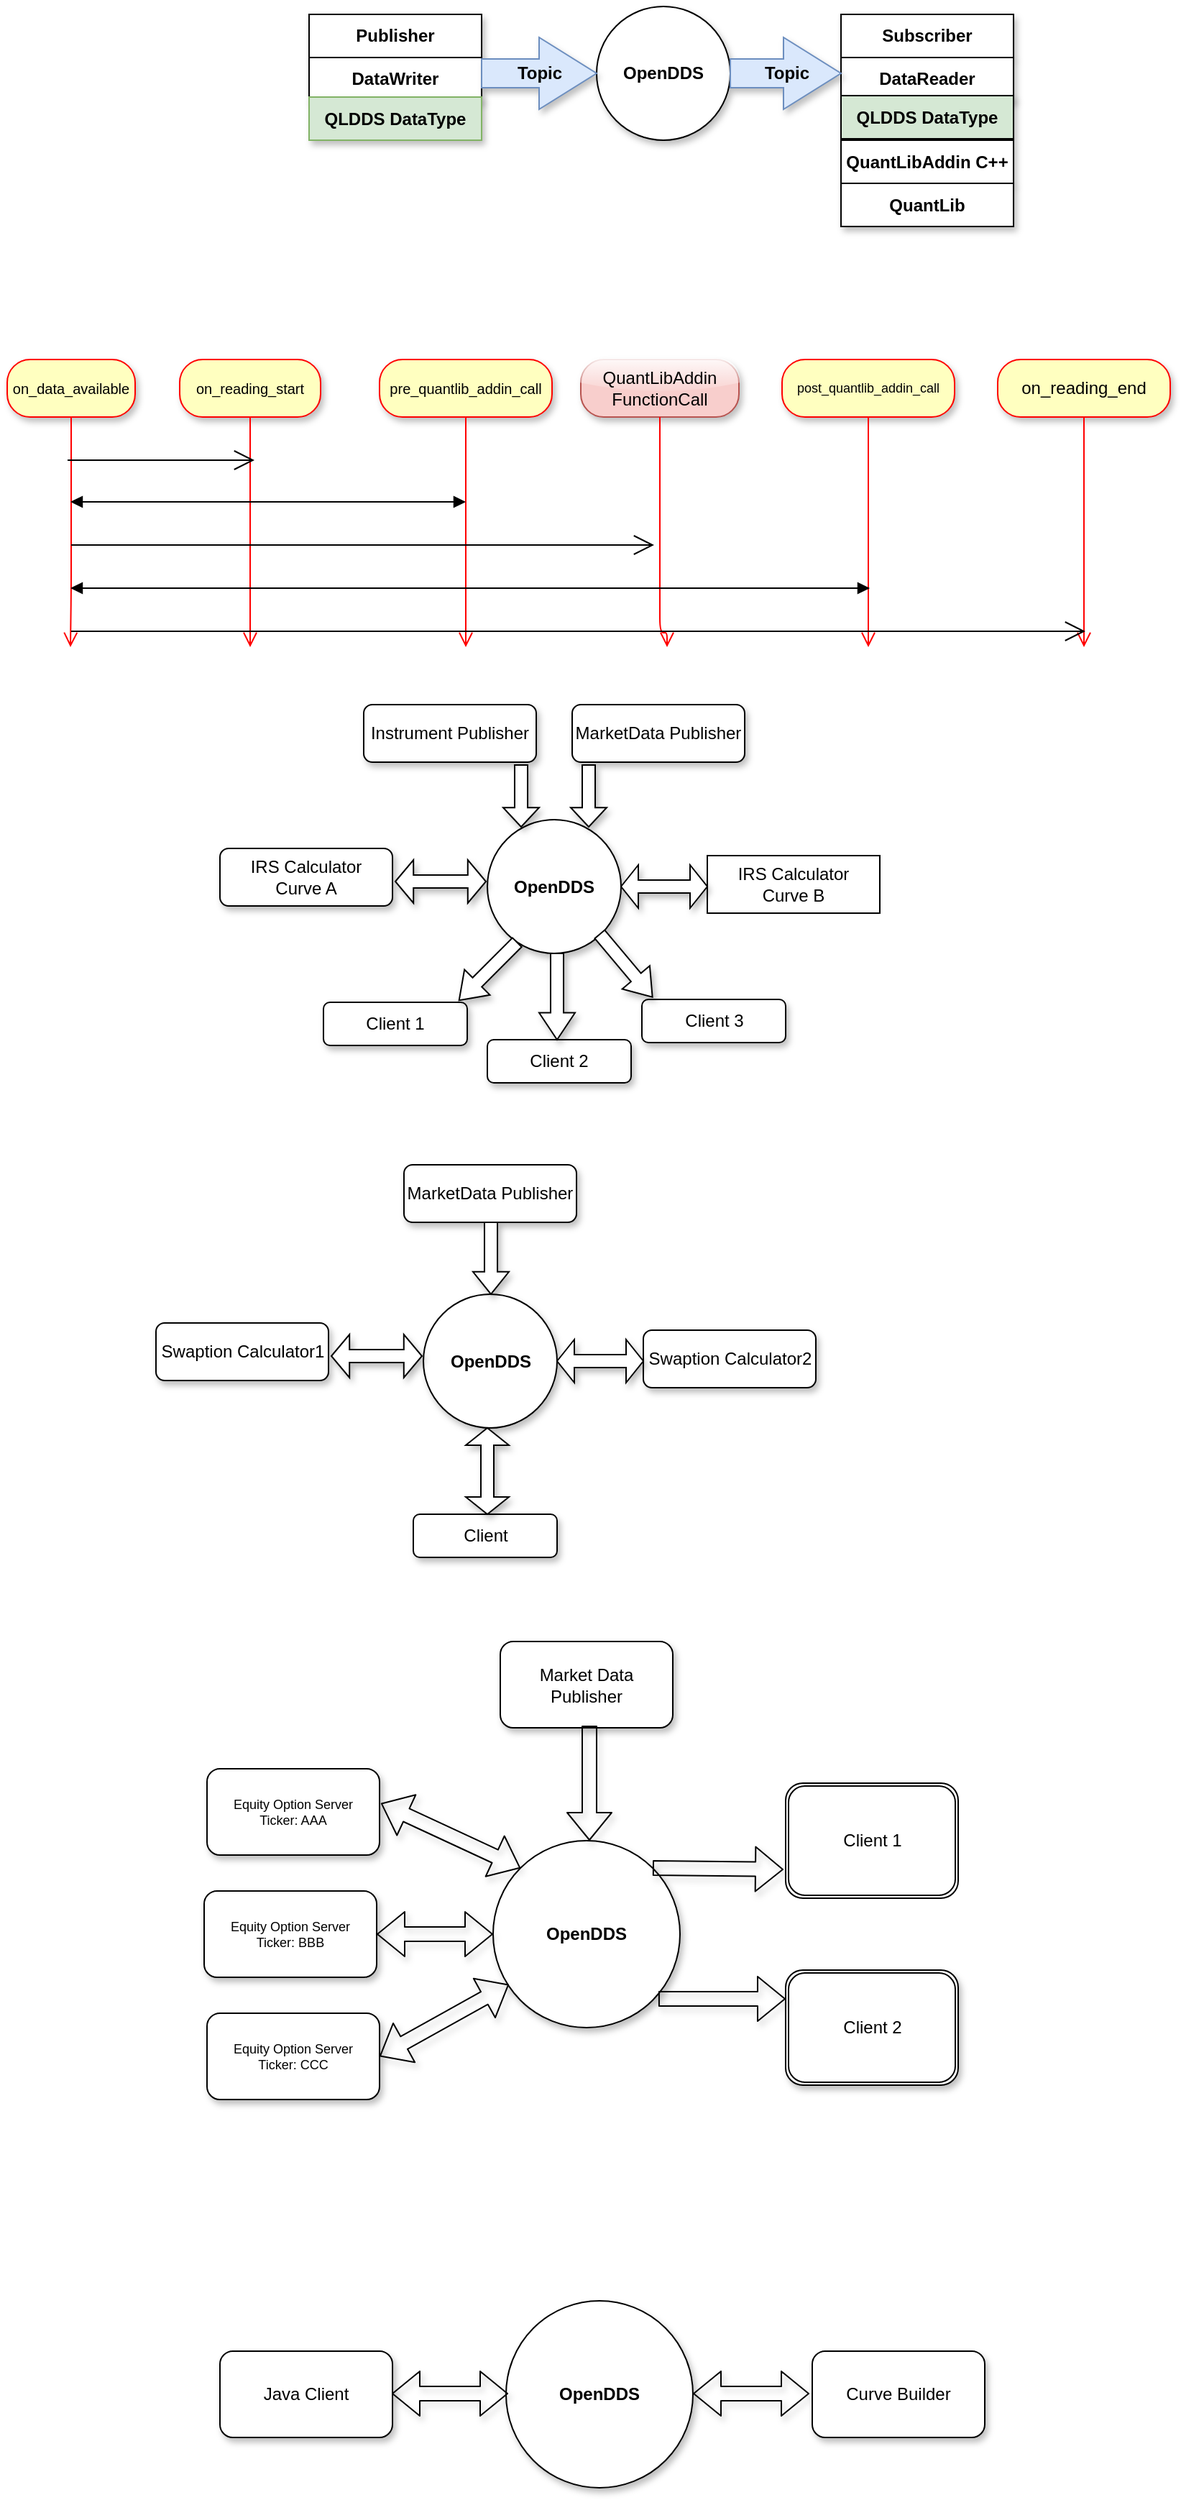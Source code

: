 <mxfile version="12.2.0" type="github" pages="1">
  <diagram id="FgFeBv1eccKTeo6hjX-A" name="Page-1">
    <mxGraphModel dx="952" dy="1168" grid="1" gridSize="10" guides="1" tooltips="1" connect="1" arrows="1" fold="1" page="1" pageScale="1" pageWidth="850" pageHeight="3500" math="0" shadow="0">
      <root>
        <mxCell id="0"/>
        <mxCell id="1" parent="0"/>
        <mxCell id="dGfULtTPnIdKDtHaVdav-1" value="OpenDDS" style="ellipse;whiteSpace=wrap;html=1;aspect=fixed;fontStyle=1;shadow=1;" vertex="1" parent="1">
          <mxGeometry x="430" y="154.5" width="93" height="93" as="geometry"/>
        </mxCell>
        <mxCell id="dGfULtTPnIdKDtHaVdav-2" value="&lt;b&gt;Publisher&lt;/b&gt;" style="rounded=0;whiteSpace=wrap;html=1;shadow=1;" vertex="1" parent="1">
          <mxGeometry x="230" y="160" width="120" height="30" as="geometry"/>
        </mxCell>
        <mxCell id="dGfULtTPnIdKDtHaVdav-6" value="&lt;b&gt;DataWriter&lt;/b&gt;" style="rounded=0;whiteSpace=wrap;html=1;shadow=1;" vertex="1" parent="1">
          <mxGeometry x="230" y="190" width="120" height="30" as="geometry"/>
        </mxCell>
        <mxCell id="dGfULtTPnIdKDtHaVdav-7" value="&lt;b&gt;QLDDS DataType&lt;br&gt;&lt;/b&gt;" style="rounded=0;whiteSpace=wrap;html=1;fillColor=#d5e8d4;strokeColor=#82b366;shadow=1;" vertex="1" parent="1">
          <mxGeometry x="230" y="217.5" width="120" height="30" as="geometry"/>
        </mxCell>
        <mxCell id="dGfULtTPnIdKDtHaVdav-9" value="Topic" style="html=1;shadow=1;dashed=0;align=center;verticalAlign=middle;shape=mxgraph.arrows2.arrow;dy=0.6;dx=40;notch=0;fillColor=#dae8fc;strokeColor=#6c8ebf;fontStyle=1" vertex="1" parent="1">
          <mxGeometry x="350" y="176" width="80" height="50" as="geometry"/>
        </mxCell>
        <mxCell id="dGfULtTPnIdKDtHaVdav-10" value="&lt;b&gt;Subscriber&lt;/b&gt;" style="rounded=0;whiteSpace=wrap;html=1;shadow=1;" vertex="1" parent="1">
          <mxGeometry x="600" y="160" width="120" height="30" as="geometry"/>
        </mxCell>
        <mxCell id="dGfULtTPnIdKDtHaVdav-11" value="&lt;b&gt;DataReader&lt;/b&gt;" style="rounded=0;whiteSpace=wrap;html=1;shadow=1;" vertex="1" parent="1">
          <mxGeometry x="600" y="190" width="120" height="30" as="geometry"/>
        </mxCell>
        <mxCell id="dGfULtTPnIdKDtHaVdav-12" value="&lt;b&gt;QLDDS DataType&lt;/b&gt;" style="rounded=0;whiteSpace=wrap;html=1;fillColor=#d5e8d4;strokeColor=#000000;glass=0;shadow=1;comic=0;" vertex="1" parent="1">
          <mxGeometry x="600" y="216.5" width="120" height="30" as="geometry"/>
        </mxCell>
        <mxCell id="dGfULtTPnIdKDtHaVdav-13" value="&lt;b&gt;QuantLibAddin C++&lt;/b&gt;" style="rounded=0;whiteSpace=wrap;html=1;strokeColor=#000000;shadow=1;" vertex="1" parent="1">
          <mxGeometry x="600" y="247.5" width="120" height="30" as="geometry"/>
        </mxCell>
        <mxCell id="dGfULtTPnIdKDtHaVdav-14" value="&lt;b&gt;QuantLib&lt;/b&gt;" style="rounded=0;whiteSpace=wrap;html=1;shadow=1;" vertex="1" parent="1">
          <mxGeometry x="600" y="277.5" width="120" height="30" as="geometry"/>
        </mxCell>
        <mxCell id="dGfULtTPnIdKDtHaVdav-15" value="Topic" style="html=1;shadow=1;dashed=0;align=center;verticalAlign=middle;shape=mxgraph.arrows2.arrow;dy=0.6;dx=40;notch=0;fillColor=#dae8fc;strokeColor=#6c8ebf;fontStyle=1" vertex="1" parent="1">
          <mxGeometry x="523" y="176" width="77" height="50" as="geometry"/>
        </mxCell>
        <mxCell id="dGfULtTPnIdKDtHaVdav-18" value="on_data_available" style="rounded=1;whiteSpace=wrap;html=1;arcSize=40;fontColor=#000000;fillColor=#ffffc0;strokeColor=#ff0000;shadow=1;glass=0;comic=0;fontSize=10;" vertex="1" parent="1">
          <mxGeometry x="20" y="400" width="89" height="40" as="geometry"/>
        </mxCell>
        <mxCell id="dGfULtTPnIdKDtHaVdav-19" value="" style="edgeStyle=orthogonalEdgeStyle;html=1;verticalAlign=bottom;endArrow=open;endSize=8;strokeColor=#ff0000;" edge="1" source="dGfULtTPnIdKDtHaVdav-18" parent="1">
          <mxGeometry relative="1" as="geometry">
            <mxPoint x="64" y="600" as="targetPoint"/>
            <Array as="points">
              <mxPoint x="64" y="560"/>
              <mxPoint x="64" y="560"/>
            </Array>
          </mxGeometry>
        </mxCell>
        <mxCell id="dGfULtTPnIdKDtHaVdav-20" value="on_reading_start" style="rounded=1;whiteSpace=wrap;html=1;arcSize=40;fontColor=#000000;fillColor=#ffffc0;strokeColor=#ff0000;shadow=1;glass=0;comic=0;fontSize=10;" vertex="1" parent="1">
          <mxGeometry x="140" y="400" width="98" height="40" as="geometry"/>
        </mxCell>
        <mxCell id="dGfULtTPnIdKDtHaVdav-21" value="" style="edgeStyle=orthogonalEdgeStyle;html=1;verticalAlign=bottom;endArrow=open;endSize=8;strokeColor=#ff0000;" edge="1" source="dGfULtTPnIdKDtHaVdav-20" parent="1">
          <mxGeometry relative="1" as="geometry">
            <mxPoint x="189" y="600" as="targetPoint"/>
          </mxGeometry>
        </mxCell>
        <mxCell id="dGfULtTPnIdKDtHaVdav-24" value="pre_quantlib_addin_call" style="rounded=1;whiteSpace=wrap;html=1;arcSize=40;fontColor=#000000;fillColor=#ffffc0;strokeColor=#ff0000;shadow=1;glass=0;comic=0;fontSize=10;" vertex="1" parent="1">
          <mxGeometry x="279" y="400" width="120" height="40" as="geometry"/>
        </mxCell>
        <mxCell id="dGfULtTPnIdKDtHaVdav-25" value="" style="edgeStyle=orthogonalEdgeStyle;html=1;verticalAlign=bottom;endArrow=open;endSize=8;strokeColor=#ff0000;" edge="1" source="dGfULtTPnIdKDtHaVdav-24" parent="1">
          <mxGeometry relative="1" as="geometry">
            <mxPoint x="339" y="600" as="targetPoint"/>
          </mxGeometry>
        </mxCell>
        <mxCell id="dGfULtTPnIdKDtHaVdav-28" value="" style="endArrow=block;startArrow=block;endFill=1;startFill=1;html=1;fontSize=10;" edge="1" parent="1">
          <mxGeometry width="160" relative="1" as="geometry">
            <mxPoint x="64" y="499" as="sourcePoint"/>
            <mxPoint x="339" y="499" as="targetPoint"/>
          </mxGeometry>
        </mxCell>
        <mxCell id="dGfULtTPnIdKDtHaVdav-29" value="QuantLibAddin&lt;br&gt;FunctionCall" style="rounded=1;whiteSpace=wrap;html=1;arcSize=40;fillColor=#f8cecc;strokeColor=#b85450;shadow=1;glass=1;comic=0;" vertex="1" parent="1">
          <mxGeometry x="419" y="400" width="110" height="40" as="geometry"/>
        </mxCell>
        <mxCell id="dGfULtTPnIdKDtHaVdav-30" value="" style="edgeStyle=orthogonalEdgeStyle;html=1;verticalAlign=bottom;endArrow=open;endSize=8;strokeColor=#ff0000;fontSize=10;" edge="1" parent="1">
          <mxGeometry relative="1" as="geometry">
            <mxPoint x="479" y="600" as="targetPoint"/>
            <mxPoint x="474" y="440" as="sourcePoint"/>
            <Array as="points">
              <mxPoint x="474" y="590"/>
              <mxPoint x="479" y="590"/>
            </Array>
          </mxGeometry>
        </mxCell>
        <mxCell id="dGfULtTPnIdKDtHaVdav-34" value="post_quantlib_addin_call" style="rounded=1;whiteSpace=wrap;html=1;arcSize=40;fontColor=#000000;fillColor=#ffffc0;strokeColor=#ff0000;shadow=1;glass=0;comic=0;fontSize=9;" vertex="1" parent="1">
          <mxGeometry x="559" y="400" width="120" height="40" as="geometry"/>
        </mxCell>
        <mxCell id="dGfULtTPnIdKDtHaVdav-35" value="" style="edgeStyle=orthogonalEdgeStyle;html=1;verticalAlign=bottom;endArrow=open;endSize=8;strokeColor=#ff0000;fontSize=10;" edge="1" source="dGfULtTPnIdKDtHaVdav-34" parent="1">
          <mxGeometry relative="1" as="geometry">
            <mxPoint x="619" y="600" as="targetPoint"/>
          </mxGeometry>
        </mxCell>
        <mxCell id="dGfULtTPnIdKDtHaVdav-39" value="on_reading_end" style="rounded=1;whiteSpace=wrap;html=1;arcSize=40;fontColor=#000000;fillColor=#ffffc0;strokeColor=#ff0000;shadow=1;glass=0;comic=0;" vertex="1" parent="1">
          <mxGeometry x="709" y="400" width="120" height="40" as="geometry"/>
        </mxCell>
        <mxCell id="dGfULtTPnIdKDtHaVdav-40" value="" style="edgeStyle=orthogonalEdgeStyle;html=1;verticalAlign=bottom;endArrow=open;endSize=8;strokeColor=#ff0000;fontSize=9;" edge="1" source="dGfULtTPnIdKDtHaVdav-39" parent="1">
          <mxGeometry relative="1" as="geometry">
            <mxPoint x="769" y="600" as="targetPoint"/>
          </mxGeometry>
        </mxCell>
        <mxCell id="dGfULtTPnIdKDtHaVdav-42" value="" style="endArrow=block;startArrow=block;endFill=1;startFill=1;html=1;fontSize=9;" edge="1" parent="1">
          <mxGeometry width="160" relative="1" as="geometry">
            <mxPoint x="64" y="559" as="sourcePoint"/>
            <mxPoint x="620" y="559" as="targetPoint"/>
          </mxGeometry>
        </mxCell>
        <mxCell id="dGfULtTPnIdKDtHaVdav-49" value="" style="endArrow=open;endFill=1;endSize=12;html=1;fontSize=9;" edge="1" parent="1">
          <mxGeometry width="160" relative="1" as="geometry">
            <mxPoint x="62" y="470" as="sourcePoint"/>
            <mxPoint x="192" y="470" as="targetPoint"/>
          </mxGeometry>
        </mxCell>
        <mxCell id="dGfULtTPnIdKDtHaVdav-50" value="" style="endArrow=open;endFill=1;endSize=12;html=1;fontSize=9;" edge="1" parent="1">
          <mxGeometry width="160" relative="1" as="geometry">
            <mxPoint x="64.5" y="529" as="sourcePoint"/>
            <mxPoint x="470" y="529" as="targetPoint"/>
          </mxGeometry>
        </mxCell>
        <mxCell id="dGfULtTPnIdKDtHaVdav-51" value="" style="endArrow=open;endFill=1;endSize=12;html=1;fontSize=9;" edge="1" parent="1">
          <mxGeometry width="160" relative="1" as="geometry">
            <mxPoint x="64.5" y="589" as="sourcePoint"/>
            <mxPoint x="770" y="589" as="targetPoint"/>
          </mxGeometry>
        </mxCell>
        <mxCell id="dGfULtTPnIdKDtHaVdav-53" value="&lt;font style=&quot;font-size: 12px&quot;&gt;Instrument Publisher&lt;/font&gt;" style="rounded=1;whiteSpace=wrap;html=1;shadow=1;glass=0;comic=0;strokeColor=#000000;fontSize=9;" vertex="1" parent="1">
          <mxGeometry x="268" y="640" width="120" height="40" as="geometry"/>
        </mxCell>
        <mxCell id="dGfULtTPnIdKDtHaVdav-54" value="&lt;font style=&quot;font-size: 12px&quot;&gt;MarketData Publisher&lt;/font&gt;" style="rounded=1;whiteSpace=wrap;html=1;shadow=1;glass=0;comic=0;strokeColor=#000000;fontSize=9;" vertex="1" parent="1">
          <mxGeometry x="413" y="640" width="120" height="40" as="geometry"/>
        </mxCell>
        <mxCell id="dGfULtTPnIdKDtHaVdav-55" value="OpenDDS" style="ellipse;whiteSpace=wrap;html=1;aspect=fixed;fontStyle=1;shadow=1;" vertex="1" parent="1">
          <mxGeometry x="354" y="720" width="93" height="93" as="geometry"/>
        </mxCell>
        <mxCell id="dGfULtTPnIdKDtHaVdav-56" value="&lt;font style=&quot;font-size: 12px&quot;&gt;IRS Calculator&lt;br&gt;Curve A&lt;br&gt;&lt;/font&gt;" style="rounded=1;whiteSpace=wrap;html=1;shadow=1;glass=0;comic=0;strokeColor=#000000;fontSize=9;" vertex="1" parent="1">
          <mxGeometry x="168" y="740" width="120" height="40" as="geometry"/>
        </mxCell>
        <mxCell id="dGfULtTPnIdKDtHaVdav-57" value="&lt;font style=&quot;font-size: 12px&quot;&gt;&lt;span style=&quot;white-space: normal&quot;&gt;IRS Calculator&lt;/span&gt;&lt;br style=&quot;white-space: normal&quot;&gt;&lt;span style=&quot;white-space: normal&quot;&gt;Curve B&lt;/span&gt;&lt;/font&gt;" style="rounded=0;whiteSpace=wrap;html=1;shadow=0;glass=0;comic=0;strokeColor=#000000;fontSize=9;" vertex="1" parent="1">
          <mxGeometry x="507" y="745" width="120" height="40" as="geometry"/>
        </mxCell>
        <mxCell id="dGfULtTPnIdKDtHaVdav-58" value="&lt;font style=&quot;font-size: 12px&quot;&gt;Client 1&lt;/font&gt;" style="rounded=1;whiteSpace=wrap;html=1;shadow=1;glass=0;comic=0;strokeColor=#000000;fontSize=9;" vertex="1" parent="1">
          <mxGeometry x="240" y="847" width="100" height="30" as="geometry"/>
        </mxCell>
        <mxCell id="dGfULtTPnIdKDtHaVdav-59" value="&lt;font style=&quot;font-size: 12px&quot;&gt;Client 2&lt;/font&gt;" style="rounded=1;whiteSpace=wrap;html=1;shadow=1;glass=0;comic=0;strokeColor=#000000;fontSize=9;" vertex="1" parent="1">
          <mxGeometry x="354" y="873" width="100" height="30" as="geometry"/>
        </mxCell>
        <mxCell id="dGfULtTPnIdKDtHaVdav-60" value="&lt;font style=&quot;font-size: 12px&quot;&gt;Client 3&lt;/font&gt;" style="rounded=1;whiteSpace=wrap;html=1;shadow=1;glass=0;comic=0;strokeColor=#000000;fontSize=9;" vertex="1" parent="1">
          <mxGeometry x="461.5" y="845" width="100" height="30" as="geometry"/>
        </mxCell>
        <mxCell id="dGfULtTPnIdKDtHaVdav-65" value="" style="shape=doubleArrow;whiteSpace=wrap;html=1;shadow=1;glass=0;comic=0;strokeColor=#000000;fontSize=9;" vertex="1" parent="1">
          <mxGeometry x="290" y="748" width="63" height="30" as="geometry"/>
        </mxCell>
        <mxCell id="dGfULtTPnIdKDtHaVdav-67" value="" style="shape=doubleArrow;whiteSpace=wrap;html=1;shadow=1;glass=0;comic=0;strokeColor=#000000;fontSize=9;" vertex="1" parent="1">
          <mxGeometry x="447" y="751.5" width="60" height="30" as="geometry"/>
        </mxCell>
        <mxCell id="dGfULtTPnIdKDtHaVdav-73" value="" style="shape=singleArrow;direction=south;whiteSpace=wrap;html=1;shadow=1;glass=0;comic=0;strokeColor=#000000;fontSize=9;arrowWidth=0.36;arrowSize=0.312;" vertex="1" parent="1">
          <mxGeometry x="365" y="682" width="25" height="43" as="geometry"/>
        </mxCell>
        <mxCell id="dGfULtTPnIdKDtHaVdav-78" value="" style="shape=singleArrow;direction=south;whiteSpace=wrap;html=1;shadow=1;glass=0;comic=0;strokeColor=#000000;fontSize=9;arrowWidth=0.36;arrowSize=0.312;" vertex="1" parent="1">
          <mxGeometry x="412" y="682" width="25" height="43" as="geometry"/>
        </mxCell>
        <mxCell id="dGfULtTPnIdKDtHaVdav-80" value="" style="shape=singleArrow;direction=south;whiteSpace=wrap;html=1;shadow=1;glass=0;comic=0;strokeColor=#000000;fontSize=9;arrowWidth=0.36;arrowSize=0.312;rotation=-40;" vertex="1" parent="1">
          <mxGeometry x="438" y="793" width="25" height="57" as="geometry"/>
        </mxCell>
        <mxCell id="dGfULtTPnIdKDtHaVdav-81" value="" style="shape=singleArrow;direction=south;whiteSpace=wrap;html=1;shadow=1;glass=0;comic=0;strokeColor=#000000;fontSize=9;arrowWidth=0.36;arrowSize=0.312;" vertex="1" parent="1">
          <mxGeometry x="390" y="813" width="25" height="60" as="geometry"/>
        </mxCell>
        <mxCell id="dGfULtTPnIdKDtHaVdav-82" value="" style="shape=singleArrow;direction=south;whiteSpace=wrap;html=1;shadow=1;glass=0;comic=0;strokeColor=#000000;fontSize=9;arrowWidth=0.36;arrowSize=0.312;rotation=45;" vertex="1" parent="1">
          <mxGeometry x="342" y="797" width="25" height="57" as="geometry"/>
        </mxCell>
        <mxCell id="dGfULtTPnIdKDtHaVdav-83" value="&lt;font style=&quot;font-size: 12px&quot;&gt;MarketData Publisher&lt;/font&gt;" style="rounded=1;whiteSpace=wrap;html=1;shadow=1;glass=0;comic=0;strokeColor=#000000;fontSize=9;" vertex="1" parent="1">
          <mxGeometry x="296" y="960" width="120" height="40" as="geometry"/>
        </mxCell>
        <mxCell id="dGfULtTPnIdKDtHaVdav-84" value="OpenDDS" style="ellipse;whiteSpace=wrap;html=1;aspect=fixed;fontStyle=1;shadow=1;" vertex="1" parent="1">
          <mxGeometry x="309.5" y="1050" width="93" height="93" as="geometry"/>
        </mxCell>
        <mxCell id="dGfULtTPnIdKDtHaVdav-85" value="&lt;font style=&quot;font-size: 12px&quot;&gt;Swaption Calculator1&lt;br&gt;&lt;/font&gt;" style="rounded=1;whiteSpace=wrap;html=1;shadow=1;glass=0;comic=0;strokeColor=#000000;fontSize=9;" vertex="1" parent="1">
          <mxGeometry x="123.5" y="1070" width="120" height="40" as="geometry"/>
        </mxCell>
        <mxCell id="dGfULtTPnIdKDtHaVdav-86" value="&lt;span style=&quot;font-size: 12px&quot;&gt;Swaption Calculator2&lt;/span&gt;" style="rounded=1;whiteSpace=wrap;html=1;shadow=1;glass=0;comic=0;strokeColor=#000000;fontSize=9;" vertex="1" parent="1">
          <mxGeometry x="462.5" y="1075" width="120" height="40" as="geometry"/>
        </mxCell>
        <mxCell id="dGfULtTPnIdKDtHaVdav-87" value="&lt;font style=&quot;font-size: 12px&quot;&gt;Client&lt;/font&gt;" style="rounded=1;whiteSpace=wrap;html=1;shadow=1;glass=0;comic=0;strokeColor=#000000;fontSize=9;" vertex="1" parent="1">
          <mxGeometry x="302.5" y="1203" width="100" height="30" as="geometry"/>
        </mxCell>
        <mxCell id="dGfULtTPnIdKDtHaVdav-88" value="" style="shape=doubleArrow;whiteSpace=wrap;html=1;shadow=1;glass=0;comic=0;strokeColor=#000000;fontSize=9;" vertex="1" parent="1">
          <mxGeometry x="245.5" y="1078" width="63" height="30" as="geometry"/>
        </mxCell>
        <mxCell id="dGfULtTPnIdKDtHaVdav-89" value="" style="shape=doubleArrow;whiteSpace=wrap;html=1;shadow=1;glass=0;comic=0;strokeColor=#000000;fontSize=9;" vertex="1" parent="1">
          <mxGeometry x="402.5" y="1081.5" width="60" height="30" as="geometry"/>
        </mxCell>
        <mxCell id="dGfULtTPnIdKDtHaVdav-90" value="" style="shape=singleArrow;direction=south;whiteSpace=wrap;html=1;shadow=1;glass=0;comic=0;strokeColor=#000000;fontSize=9;arrowWidth=0.36;arrowSize=0.312;" vertex="1" parent="1">
          <mxGeometry x="344" y="1000" width="25" height="50" as="geometry"/>
        </mxCell>
        <mxCell id="dGfULtTPnIdKDtHaVdav-93" value="" style="shape=doubleArrow;whiteSpace=wrap;html=1;shadow=1;glass=0;comic=0;strokeColor=#000000;fontSize=9;direction=south;" vertex="1" parent="1">
          <mxGeometry x="339" y="1143" width="30" height="60" as="geometry"/>
        </mxCell>
        <mxCell id="dGfULtTPnIdKDtHaVdav-97" value="Equity Option Server&lt;br&gt;Ticker: AAA" style="rounded=1;whiteSpace=wrap;html=1;shadow=1;glass=0;comic=0;strokeColor=#000000;fontSize=9;" vertex="1" parent="1">
          <mxGeometry x="159" y="1380" width="120" height="60" as="geometry"/>
        </mxCell>
        <mxCell id="dGfULtTPnIdKDtHaVdav-98" value="&lt;span style=&quot;white-space: normal&quot;&gt;Equity Option Server&lt;/span&gt;&lt;br style=&quot;white-space: normal&quot;&gt;&lt;span style=&quot;white-space: normal&quot;&gt;Ticker: BBB&lt;/span&gt;" style="rounded=1;whiteSpace=wrap;html=1;shadow=1;glass=0;comic=0;strokeColor=#000000;fontSize=9;" vertex="1" parent="1">
          <mxGeometry x="157" y="1465" width="120" height="60" as="geometry"/>
        </mxCell>
        <mxCell id="dGfULtTPnIdKDtHaVdav-99" value="&lt;span style=&quot;white-space: normal&quot;&gt;Equity Option Server&lt;/span&gt;&lt;br style=&quot;white-space: normal&quot;&gt;&lt;span style=&quot;white-space: normal&quot;&gt;Ticker: CCC&lt;/span&gt;" style="rounded=1;whiteSpace=wrap;html=1;shadow=1;glass=0;comic=0;strokeColor=#000000;fontSize=9;" vertex="1" parent="1">
          <mxGeometry x="159" y="1550" width="120" height="60" as="geometry"/>
        </mxCell>
        <mxCell id="dGfULtTPnIdKDtHaVdav-100" value="OpenDDS" style="ellipse;whiteSpace=wrap;html=1;aspect=fixed;fontStyle=1;shadow=1;" vertex="1" parent="1">
          <mxGeometry x="358" y="1430" width="130" height="130" as="geometry"/>
        </mxCell>
        <mxCell id="dGfULtTPnIdKDtHaVdav-101" value="&lt;font style=&quot;font-size: 12px&quot;&gt;Market Data Publisher&lt;/font&gt;" style="rounded=1;whiteSpace=wrap;html=1;shadow=1;glass=0;comic=0;strokeColor=#000000;fontSize=9;" vertex="1" parent="1">
          <mxGeometry x="363" y="1291.5" width="120" height="60" as="geometry"/>
        </mxCell>
        <mxCell id="dGfULtTPnIdKDtHaVdav-102" value="&lt;font style=&quot;font-size: 12px&quot;&gt;Client 1&lt;/font&gt;" style="shape=ext;double=1;rounded=1;whiteSpace=wrap;html=1;shadow=0;glass=0;comic=0;strokeColor=#000000;fontSize=9;strokeWidth=1;" vertex="1" parent="1">
          <mxGeometry x="561.5" y="1390" width="120" height="80" as="geometry"/>
        </mxCell>
        <mxCell id="dGfULtTPnIdKDtHaVdav-103" value="&lt;font style=&quot;font-size: 12px&quot;&gt;Client 2&lt;/font&gt;" style="shape=ext;double=1;rounded=1;whiteSpace=wrap;html=1;shadow=1;glass=0;comic=0;strokeColor=#000000;fontSize=9;" vertex="1" parent="1">
          <mxGeometry x="561.5" y="1520" width="120" height="80" as="geometry"/>
        </mxCell>
        <mxCell id="dGfULtTPnIdKDtHaVdav-104" value="" style="shape=flexArrow;endArrow=classic;html=1;fontSize=9;exitX=1;exitY=0;exitDx=0;exitDy=0;shadow=1;" edge="1" parent="1" source="dGfULtTPnIdKDtHaVdav-100">
          <mxGeometry width="50" height="50" relative="1" as="geometry">
            <mxPoint x="480" y="1476" as="sourcePoint"/>
            <mxPoint x="560" y="1450" as="targetPoint"/>
          </mxGeometry>
        </mxCell>
        <mxCell id="dGfULtTPnIdKDtHaVdav-105" value="" style="shape=flexArrow;endArrow=classic;html=1;fontSize=9;exitX=1;exitY=0;exitDx=0;exitDy=0;entryX=0;entryY=0.25;entryDx=0;entryDy=0;shadow=1;" edge="1" parent="1" target="dGfULtTPnIdKDtHaVdav-103">
          <mxGeometry width="50" height="50" relative="1" as="geometry">
            <mxPoint x="472.962" y="1540.038" as="sourcePoint"/>
            <mxPoint x="564" y="1541" as="targetPoint"/>
          </mxGeometry>
        </mxCell>
        <mxCell id="dGfULtTPnIdKDtHaVdav-108" value="" style="shape=flexArrow;endArrow=classic;html=1;fontSize=9;shadow=1;" edge="1" parent="1">
          <mxGeometry width="50" height="50" relative="1" as="geometry">
            <mxPoint x="425" y="1350" as="sourcePoint"/>
            <mxPoint x="425" y="1430" as="targetPoint"/>
          </mxGeometry>
        </mxCell>
        <mxCell id="dGfULtTPnIdKDtHaVdav-109" value="" style="shape=flexArrow;endArrow=classic;startArrow=classic;html=1;fontSize=9;exitX=1;exitY=0.5;exitDx=0;exitDy=0;shadow=1;" edge="1" parent="1" source="dGfULtTPnIdKDtHaVdav-99">
          <mxGeometry width="50" height="50" relative="1" as="geometry">
            <mxPoint x="319" y="1580" as="sourcePoint"/>
            <mxPoint x="369" y="1530" as="targetPoint"/>
          </mxGeometry>
        </mxCell>
        <mxCell id="dGfULtTPnIdKDtHaVdav-110" value="" style="shape=flexArrow;endArrow=classic;startArrow=classic;html=1;fontSize=9;exitX=1;exitY=0.5;exitDx=0;exitDy=0;shadow=1;" edge="1" parent="1" source="dGfULtTPnIdKDtHaVdav-98" target="dGfULtTPnIdKDtHaVdav-100">
          <mxGeometry width="50" height="50" relative="1" as="geometry">
            <mxPoint x="279" y="1475" as="sourcePoint"/>
            <mxPoint x="369" y="1425" as="targetPoint"/>
          </mxGeometry>
        </mxCell>
        <mxCell id="dGfULtTPnIdKDtHaVdav-111" value="" style="shape=flexArrow;endArrow=classic;startArrow=classic;html=1;fontSize=9;exitX=1.008;exitY=0.4;exitDx=0;exitDy=0;entryX=0;entryY=0;entryDx=0;entryDy=0;exitPerimeter=0;shadow=1;" edge="1" parent="1" source="dGfULtTPnIdKDtHaVdav-97" target="dGfULtTPnIdKDtHaVdav-100">
          <mxGeometry width="50" height="50" relative="1" as="geometry">
            <mxPoint x="276.5" y="1416" as="sourcePoint"/>
            <mxPoint x="366.5" y="1366" as="targetPoint"/>
          </mxGeometry>
        </mxCell>
        <mxCell id="dGfULtTPnIdKDtHaVdav-113" value="OpenDDS" style="ellipse;whiteSpace=wrap;html=1;aspect=fixed;fontStyle=1;shadow=1;" vertex="1" parent="1">
          <mxGeometry x="367" y="1750" width="130" height="130" as="geometry"/>
        </mxCell>
        <mxCell id="dGfULtTPnIdKDtHaVdav-114" value="" style="shape=flexArrow;endArrow=classic;startArrow=classic;html=1;fontSize=9;exitX=1;exitY=0.5;exitDx=0;exitDy=0;shadow=1;" edge="1" parent="1">
          <mxGeometry width="50" height="50" relative="1" as="geometry">
            <mxPoint x="287.5" y="1814.5" as="sourcePoint"/>
            <mxPoint x="368.5" y="1814.5" as="targetPoint"/>
          </mxGeometry>
        </mxCell>
        <mxCell id="dGfULtTPnIdKDtHaVdav-115" value="" style="shape=flexArrow;endArrow=classic;startArrow=classic;html=1;fontSize=9;exitX=1;exitY=0.5;exitDx=0;exitDy=0;shadow=1;" edge="1" parent="1">
          <mxGeometry width="50" height="50" relative="1" as="geometry">
            <mxPoint x="497" y="1814.5" as="sourcePoint"/>
            <mxPoint x="578" y="1814.5" as="targetPoint"/>
          </mxGeometry>
        </mxCell>
        <mxCell id="dGfULtTPnIdKDtHaVdav-116" value="&lt;font style=&quot;font-size: 12px&quot;&gt;Java Client&lt;/font&gt;" style="rounded=1;whiteSpace=wrap;html=1;shadow=1;glass=0;comic=0;strokeColor=#000000;fontSize=9;" vertex="1" parent="1">
          <mxGeometry x="168" y="1785" width="120" height="60" as="geometry"/>
        </mxCell>
        <mxCell id="dGfULtTPnIdKDtHaVdav-117" value="&lt;font style=&quot;font-size: 12px&quot;&gt;Curve Builder&lt;/font&gt;" style="rounded=1;whiteSpace=wrap;html=1;shadow=1;glass=0;comic=0;strokeColor=#000000;fontSize=9;" vertex="1" parent="1">
          <mxGeometry x="580" y="1785" width="120" height="60" as="geometry"/>
        </mxCell>
      </root>
    </mxGraphModel>
  </diagram>
</mxfile>
